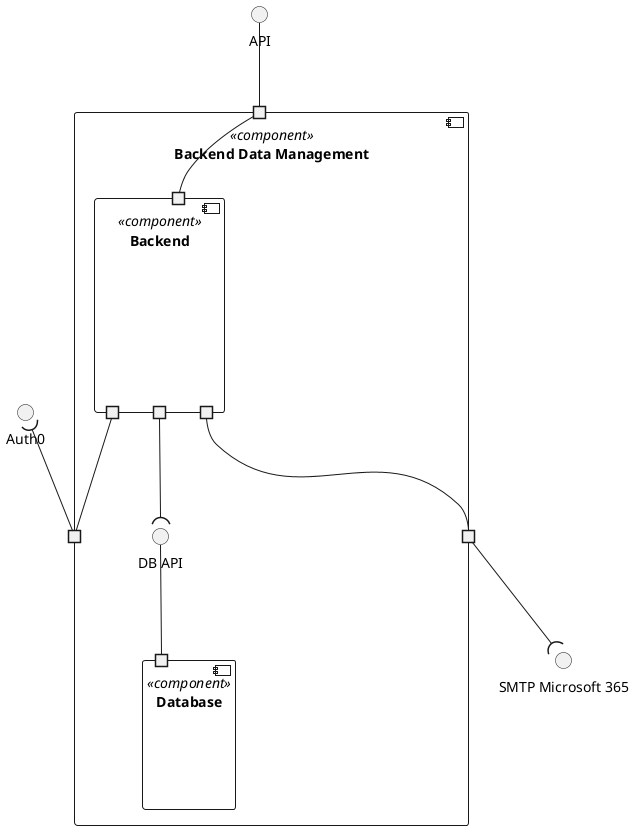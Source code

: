 @startuml logical-view
top to bottom direction
 
interface "API" as API
interface "Auth0" as AUTH0
interface "SMTP Microsoft 365" as SMTP
 
component "Backend Data Management" <<component>> {
  () "DB API" as DBAPI
  portin " " as PIAPI
  portout " " as POAUTH0
  portout " " as POSMTP
 
  component "Backend" <<component>> {
    portin " " as BEPI
    portout " " as BEPO
    portout " " as BEPOAUTH0
    portout " " as BEPOSMTP
  }
 
  component "Database" <<component>> {
    portin " " as DBPI
  }
 
}
 
API -- PIAPI
POAUTH0 -u-( AUTH0
BEPO --( DBAPI
BEPOAUTH0 -- POAUTH0
BEPI -- PIAPI
POSMTP --( SMTP
BEPOSMTP -- POSMTP
DBAPI -- DBPI
 
@enduml